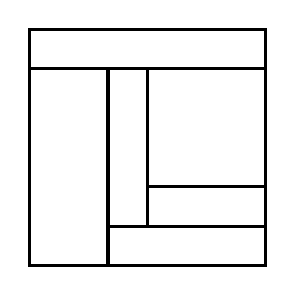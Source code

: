 \begin{tikzpicture}[very thick, scale=.5]
    \draw (0,5) rectangle (6,6);
    \draw (0,0) rectangle (2,5);
    \draw (2,1) rectangle (3,5);
    \draw (3,2) rectangle (6,5);
    \draw (3,1) rectangle (6,2);
    \draw (2,0) rectangle (6,1);
\end{tikzpicture}
